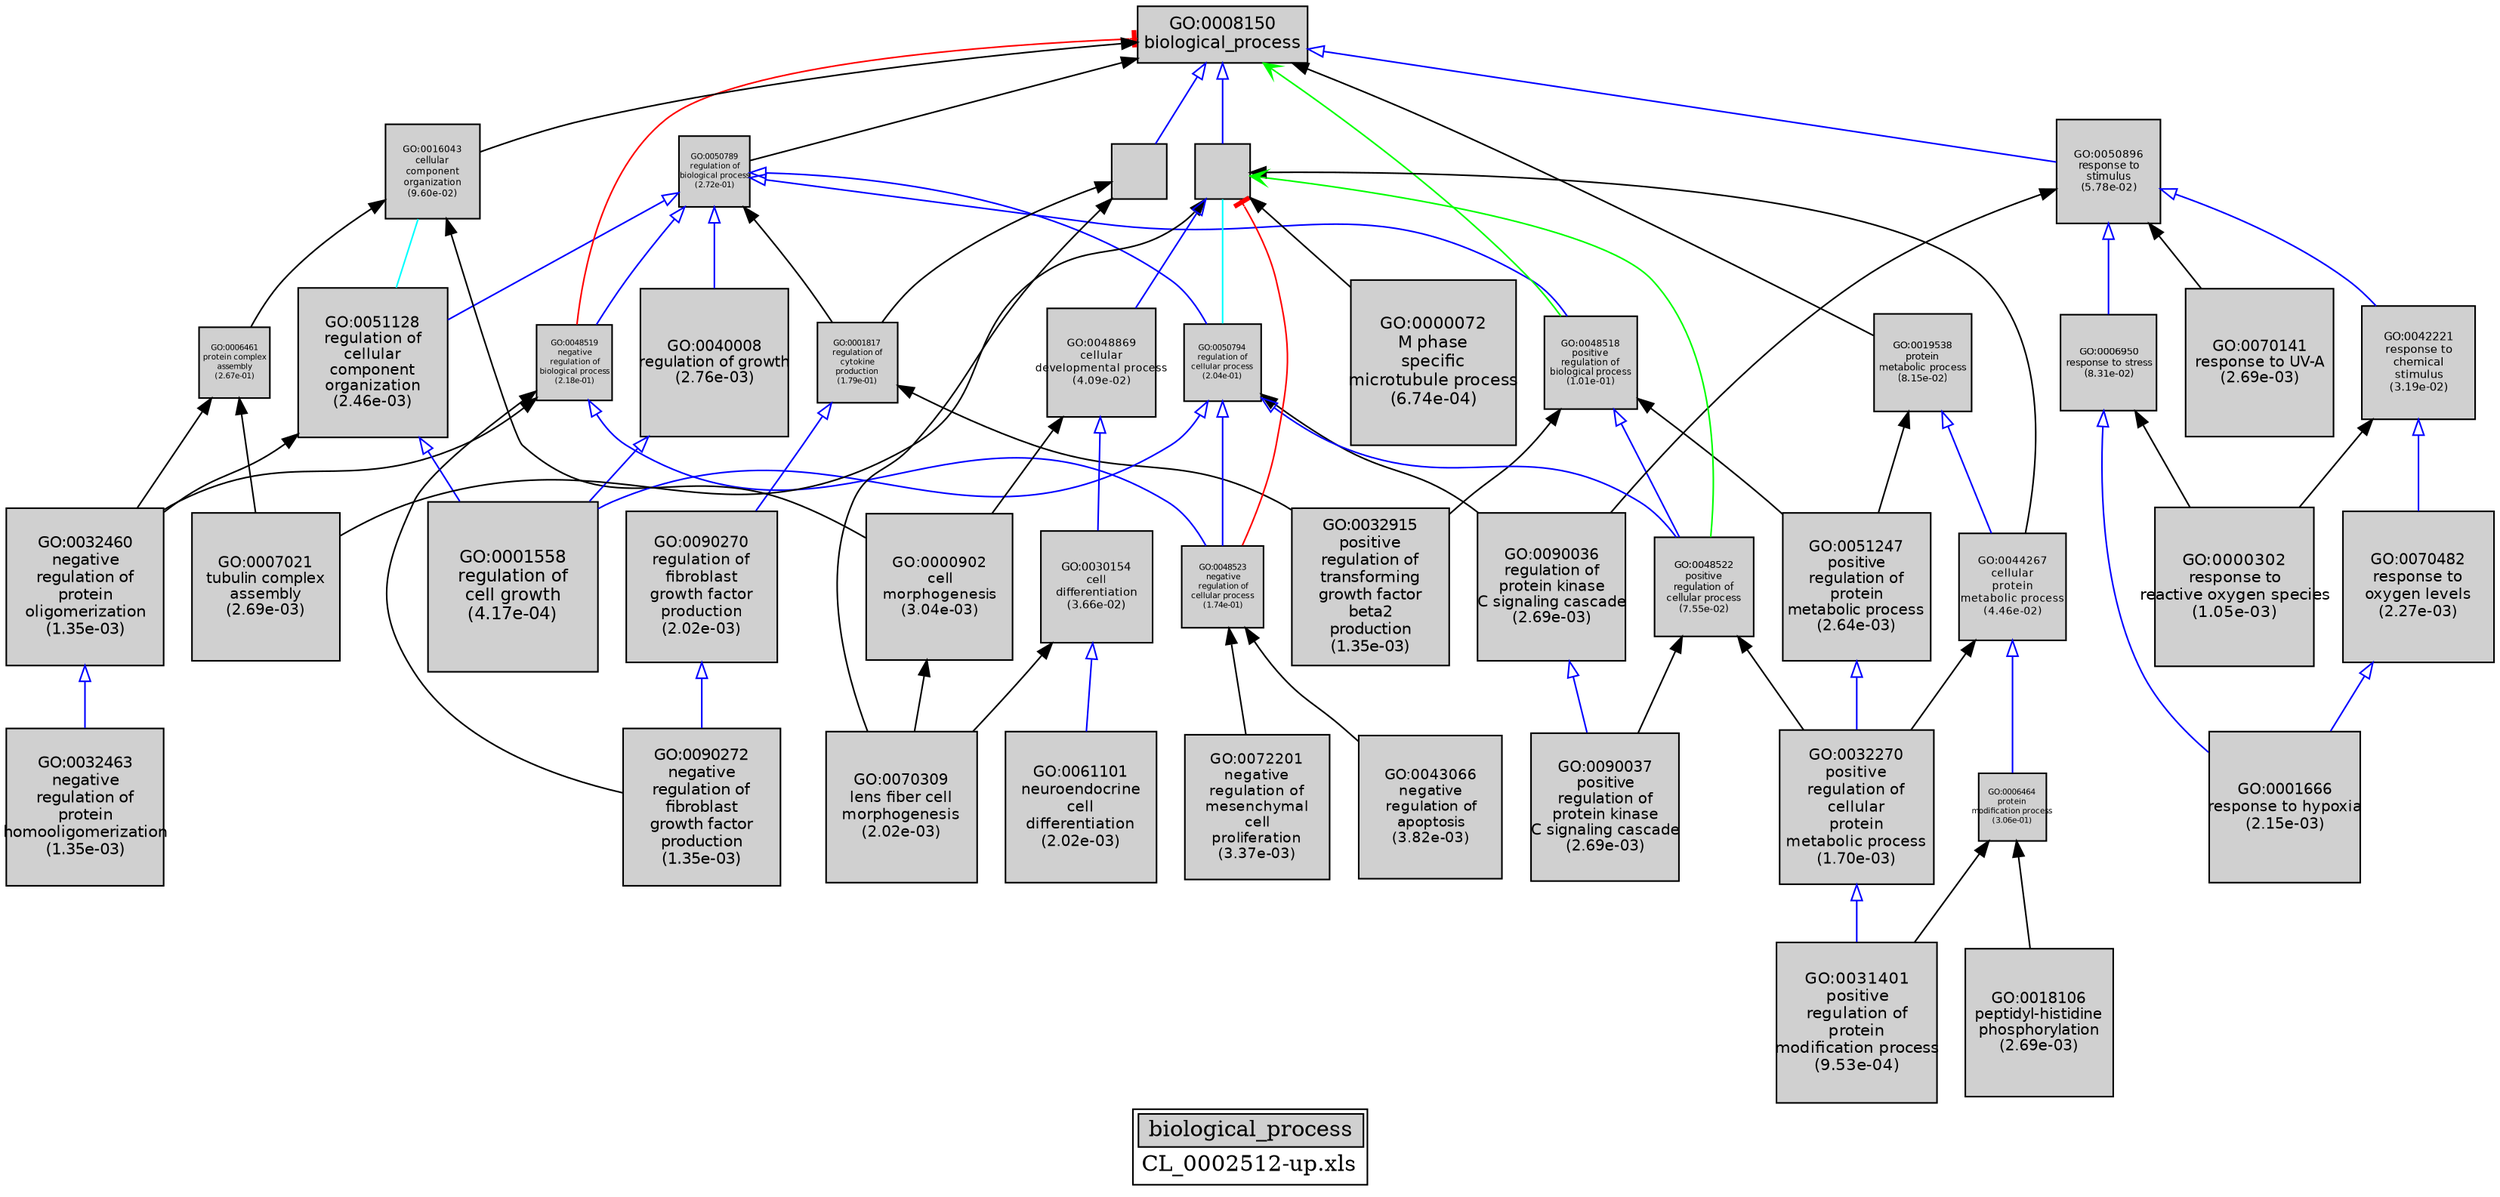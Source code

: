 digraph "biological_process" {
graph [ bgcolor = "#FFFFFF", label = <<TABLE COLOR="black" BGCOLOR="white"><TR><TD COLSPAN="2" BGCOLOR="#D0D0D0"><FONT COLOR="black">biological_process</FONT></TD></TR><TR><TD BORDER="0">CL_0002512-up.xls</TD></TR></TABLE>> ];
node [ fontname = "Helvetica" ];

subgraph "nodes" {

node [ style = "filled", fixedsize = "true", width = 1, shape = "box", fontsize = 9, fillcolor = "#D0D0D0", fontcolor = "black", color = "black" ];

"GO:0050789" [ URL = "#GO:0050789", label = <<TABLE BORDER="0"><TR><TD>GO:0050789<BR/>regulation of<BR/>biological process<BR/>(2.72e-01)</TD></TR></TABLE>>, width = 0.620183295862, shape = "box", fontsize = 5.0, height = 0.620183295862 ];
"GO:0048519" [ URL = "#GO:0048519", label = <<TABLE BORDER="0"><TR><TD>GO:0048519<BR/>negative<BR/>regulation of<BR/>biological process<BR/>(2.18e-01)</TD></TR></TABLE>>, width = 0.669764066428, shape = "box", fontsize = 5.0, height = 0.669764066428 ];
"GO:0070309" [ URL = "#GO:0070309", label = <<TABLE BORDER="0"><TR><TD>GO:0070309<BR/>lens fiber cell<BR/>morphogenesis<BR/>(2.02e-03)</TD></TR></TABLE>>, width = 1.34015167572, shape = "box", fontsize = 9.64909206519, height = 1.34015167572 ];
"GO:0090037" [ URL = "#GO:0090037", label = <<TABLE BORDER="0"><TR><TD>GO:0090037<BR/>positive<BR/>regulation of<BR/>protein kinase<BR/>C signaling cascade<BR/>(2.69e-03)</TD></TR></TABLE>>, width = 1.30892417398, shape = "box", fontsize = 9.42425405265, height = 1.30892417398 ];
"GO:0031401" [ URL = "#GO:0031401", label = <<TABLE BORDER="0"><TR><TD>GO:0031401<BR/>positive<BR/>regulation of<BR/>protein<BR/>modification process<BR/>(9.53e-04)</TD></TR></TABLE>>, width = 1.41851206933, shape = "box", fontsize = 10.2132868992, height = 1.41851206933 ];
"GO:0032915" [ URL = "#GO:0032915", label = <<TABLE BORDER="0"><TR><TD>GO:0032915<BR/>positive<BR/>regulation of<BR/>transforming<BR/>growth factor<BR/>beta2<BR/>production<BR/>(1.35e-03)</TD></TR></TABLE>>, width = 1.38298055271, shape = "box", fontsize = 9.95745997952, height = 1.38298055271 ];
"GO:0001817" [ URL = "#GO:0001817", label = <<TABLE BORDER="0"><TR><TD>GO:0001817<BR/>regulation of<BR/>cytokine<BR/>production<BR/>(1.79e-01)</TD></TR></TABLE>>, width = 0.711259798189, shape = "box", fontsize = 5.12107054696, height = 0.711259798189 ];
"GO:0000302" [ URL = "#GO:0000302", label = <<TABLE BORDER="0"><TR><TD>GO:0000302<BR/>response to<BR/>reactive oxygen species<BR/>(1.05e-03)</TD></TR></TABLE>>, width = 1.40898130075, shape = "box", fontsize = 10.1446653654, height = 1.40898130075 ];
"GO:0051247" [ URL = "#GO:0051247", label = <<TABLE BORDER="0"><TR><TD>GO:0051247<BR/>positive<BR/>regulation of<BR/>protein<BR/>metabolic process<BR/>(2.64e-03)</TD></TR></TABLE>>, width = 1.31102242393, shape = "box", fontsize = 9.43936145231, height = 1.31102242393 ];
"GO:0016043" [ URL = "#GO:0016043", label = <<TABLE BORDER="0"><TR><TD>GO:0016043<BR/>cellular<BR/>component<BR/>organization<BR/>(9.60e-02)</TD></TR></TABLE>>, width = 0.827468545046, shape = "box", fontsize = 5.95777352433, height = 0.827468545046 ];
"GO:0043066" [ URL = "#GO:0043066", label = <<TABLE BORDER="0"><TR><TD>GO:0043066<BR/>negative<BR/>regulation of<BR/>apoptosis<BR/>(3.82e-03)</TD></TR></TABLE>>, width = 1.26983518013, shape = "box", fontsize = 9.1428132969, height = 1.26983518013 ];
"GO:0018106" [ URL = "#GO:0018106", label = <<TABLE BORDER="0"><TR><TD>GO:0018106<BR/>peptidyl-histidine<BR/>phosphorylation<BR/>(2.69e-03)</TD></TR></TABLE>>, width = 1.30892417398, shape = "box", fontsize = 9.42425405265, height = 1.30892417398 ];
"GO:0040008" [ URL = "#GO:0040008", label = <<TABLE BORDER="0"><TR><TD>GO:0040008<BR/>regulation of growth<BR/>(2.76e-03)</TD></TR></TABLE>>, width = 1.30606659835, shape = "box", fontsize = 9.40367950815, height = 1.30606659835 ];
"GO:0032460" [ URL = "#GO:0032460", label = <<TABLE BORDER="0"><TR><TD>GO:0032460<BR/>negative<BR/>regulation of<BR/>protein<BR/>oligomerization<BR/>(1.35e-03)</TD></TR></TABLE>>, width = 1.38298055271, shape = "box", fontsize = 9.95745997952, height = 1.38298055271 ];
"GO:0042221" [ URL = "#GO:0042221", label = <<TABLE BORDER="0"><TR><TD>GO:0042221<BR/>response to<BR/>chemical<BR/>stimulus<BR/>(3.19e-02)</TD></TR></TABLE>>, width = 1.00102137914, shape = "box", fontsize = 7.2073539298, height = 1.00102137914 ];
"GO:0070141" [ URL = "#GO:0070141", label = <<TABLE BORDER="0"><TR><TD>GO:0070141<BR/>response to UV-A<BR/>(2.69e-03)</TD></TR></TABLE>>, width = 1.30892417398, shape = "box", fontsize = 9.42425405265, height = 1.30892417398 ];
"GO:0019538" [ URL = "#GO:0019538", label = <<TABLE BORDER="0"><TR><TD>GO:0019538<BR/>protein<BR/>metabolic process<BR/>(8.15e-02)</TD></TR></TABLE>>, width = 0.855437078672, shape = "box", fontsize = 6.15914696644, height = 0.855437078672 ];
"GO:0051128" [ URL = "#GO:0051128", label = <<TABLE BORDER="0"><TR><TD>GO:0051128<BR/>regulation of<BR/>cellular<BR/>component<BR/>organization<BR/>(2.46e-03)</TD></TR></TABLE>>, width = 1.31894636891, shape = "box", fontsize = 9.49641385614, height = 1.31894636891 ];
"GO:0032463" [ URL = "#GO:0032463", label = <<TABLE BORDER="0"><TR><TD>GO:0032463<BR/>negative<BR/>regulation of<BR/>protein<BR/>homooligomerization<BR/>(1.35e-03)</TD></TR></TABLE>>, width = 1.38298055271, shape = "box", fontsize = 9.95745997952, height = 1.38298055271 ];
"GO:0048523" [ URL = "#GO:0048523", label = <<TABLE BORDER="0"><TR><TD>GO:0048523<BR/>negative<BR/>regulation of<BR/>cellular process<BR/>(1.74e-01)</TD></TR></TABLE>>, width = 0.716297685796, shape = "box", fontsize = 5.15734333773, height = 0.716297685796 ];
"GO:0001666" [ URL = "#GO:0001666", label = <<TABLE BORDER="0"><TR><TD>GO:0001666<BR/>response to hypoxia<BR/>(2.15e-03)</TD></TR></TABLE>>, width = 1.33343647894, shape = "box", fontsize = 9.60074264838, height = 1.33343647894 ];
"GO:0090270" [ URL = "#GO:0090270", label = <<TABLE BORDER="0"><TR><TD>GO:0090270<BR/>regulation of<BR/>fibroblast<BR/>growth factor<BR/>production<BR/>(2.02e-03)</TD></TR></TABLE>>, width = 1.34015167572, shape = "box", fontsize = 9.64909206519, height = 1.34015167572 ];
"GO:0006950" [ URL = "#GO:0006950", label = <<TABLE BORDER="0"><TR><TD>GO:0006950<BR/>response to stress<BR/>(8.31e-02)</TD></TR></TABLE>>, width = 0.852156693305, shape = "box", fontsize = 6.1355281918, height = 0.852156693305 ];
"GO:0090272" [ URL = "#GO:0090272", label = <<TABLE BORDER="0"><TR><TD>GO:0090272<BR/>negative<BR/>regulation of<BR/>fibroblast<BR/>growth factor<BR/>production<BR/>(1.35e-03)</TD></TR></TABLE>>, width = 1.38298055271, shape = "box", fontsize = 9.95745997952, height = 1.38298055271 ];
"GO:0000072" [ URL = "#GO:0000072", label = <<TABLE BORDER="0"><TR><TD>GO:0000072<BR/>M phase<BR/>specific<BR/>microtubule process<BR/>(6.74e-04)</TD></TR></TABLE>>, width = 1.45329804848, shape = "box", fontsize = 10.4637459491, height = 1.45329804848 ];
"GO:0048518" [ URL = "#GO:0048518", label = <<TABLE BORDER="0"><TR><TD>GO:0048518<BR/>positive<BR/>regulation of<BR/>biological process<BR/>(1.01e-01)</TD></TR></TABLE>>, width = 0.817821864038, shape = "box", fontsize = 5.88831742107, height = 0.817821864038 ];
"GO:0090036" [ URL = "#GO:0090036", label = <<TABLE BORDER="0"><TR><TD>GO:0090036<BR/>regulation of<BR/>protein kinase<BR/>C signaling cascade<BR/>(2.69e-03)</TD></TR></TABLE>>, width = 1.30892417398, shape = "box", fontsize = 9.42425405265, height = 1.30892417398 ];
"GO:0001558" [ URL = "#GO:0001558", label = <<TABLE BORDER="0"><TR><TD>GO:0001558<BR/>regulation of<BR/>cell growth<BR/>(4.17e-04)</TD></TR></TABLE>>, width = 1.5, shape = "box", fontsize = 10.8, height = 1.5 ];
"GO:0000902" [ URL = "#GO:0000902", label = <<TABLE BORDER="0"><TR><TD>GO:0000902<BR/>cell<BR/>morphogenesis<BR/>(3.04e-03)</TD></TR></TABLE>>, width = 1.29565781675, shape = "box", fontsize = 9.3287362806, height = 1.29565781675 ];
"GO:0030154" [ URL = "#GO:0030154", label = <<TABLE BORDER="0"><TR><TD>GO:0030154<BR/>cell<BR/>differentiation<BR/>(3.66e-02)</TD></TR></TABLE>>, width = 0.980767478522, shape = "box", fontsize = 7.06152584536, height = 0.980767478522 ];
"GO:0007021" [ URL = "#GO:0007021", label = <<TABLE BORDER="0"><TR><TD>GO:0007021<BR/>tubulin complex<BR/>assembly<BR/>(2.69e-03)</TD></TR></TABLE>>, width = 1.30892417398, shape = "box", fontsize = 9.42425405265, height = 1.30892417398 ];
"GO:0050896" [ URL = "#GO:0050896", label = <<TABLE BORDER="0"><TR><TD>GO:0050896<BR/>response to<BR/>stimulus<BR/>(5.78e-02)</TD></TR></TABLE>>, width = 0.911472200573, shape = "box", fontsize = 6.56259984413, height = 0.911472200573 ];
"GO:0050794" [ URL = "#GO:0050794", label = <<TABLE BORDER="0"><TR><TD>GO:0050794<BR/>regulation of<BR/>cellular process<BR/>(2.04e-01)</TD></TR></TABLE>>, width = 0.683291402402, shape = "box", fontsize = 5.0, height = 0.683291402402 ];
"GO:0006461" [ URL = "#GO:0006461", label = <<TABLE BORDER="0"><TR><TD>GO:0006461<BR/>protein complex<BR/>assembly<BR/>(2.67e-01)</TD></TR></TABLE>>, width = 0.624911323355, shape = "box", fontsize = 5.0, height = 0.624911323355 ];
"GO:0032501" [ URL = "#GO:0032501", label = "", width = 0.481386300879, shape = "box", height = 0.481386300879 ];
"GO:0008150" [ URL = "#GO:0008150", label = <<TABLE BORDER="0"><TR><TD>GO:0008150<BR/>biological_process</TD></TR></TABLE>>, width = 1.5, shape = "box", fontsize = 10.8 ];
"GO:0006464" [ URL = "#GO:0006464", label = <<TABLE BORDER="0"><TR><TD>GO:0006464<BR/>protein<BR/>modification process<BR/>(3.06e-01)</TD></TR></TABLE>>, width = 0.592682626366, shape = "box", fontsize = 5.0, height = 0.592682626366 ];
"GO:0061101" [ URL = "#GO:0061101", label = <<TABLE BORDER="0"><TR><TD>GO:0061101<BR/>neuroendocrine<BR/>cell<BR/>differentiation<BR/>(2.02e-03)</TD></TR></TABLE>>, width = 1.34015167572, shape = "box", fontsize = 9.64909206519, height = 1.34015167572 ];
"GO:0032270" [ URL = "#GO:0032270", label = <<TABLE BORDER="0"><TR><TD>GO:0032270<BR/>positive<BR/>regulation of<BR/>cellular<BR/>protein<BR/>metabolic process<BR/>(1.70e-03)</TD></TR></TABLE>>, width = 1.35881982244, shape = "box", fontsize = 9.78350272154, height = 1.35881982244 ];
"GO:0044267" [ URL = "#GO:0044267", label = <<TABLE BORDER="0"><TR><TD>GO:0044267<BR/>cellular<BR/>protein<BR/>metabolic process<BR/>(4.46e-02)</TD></TR></TABLE>>, width = 0.951381804221, shape = "box", fontsize = 6.84994899039, height = 0.951381804221 ];
"GO:0048522" [ URL = "#GO:0048522", label = <<TABLE BORDER="0"><TR><TD>GO:0048522<BR/>positive<BR/>regulation of<BR/>cellular process<BR/>(7.55e-02)</TD></TR></TABLE>>, width = 0.868234108534, shape = "box", fontsize = 6.25128558145, height = 0.868234108534 ];
"GO:0070482" [ URL = "#GO:0070482", label = <<TABLE BORDER="0"><TR><TD>GO:0070482<BR/>response to<BR/>oxygen levels<BR/>(2.27e-03)</TD></TR></TABLE>>, width = 1.32742917638, shape = "box", fontsize = 9.55749006993, height = 1.32742917638 ];
"GO:0048869" [ URL = "#GO:0048869", label = <<TABLE BORDER="0"><TR><TD>GO:0048869<BR/>cellular<BR/>developmental process<BR/>(4.09e-02)</TD></TR></TABLE>>, width = 0.964512525881, shape = "box", fontsize = 6.94449018635, height = 0.964512525881 ];
"GO:0009987" [ URL = "#GO:0009987", label = "", width = 0.490833964452, shape = "box", height = 0.490833964452 ];
"GO:0072201" [ URL = "#GO:0072201", label = <<TABLE BORDER="0"><TR><TD>GO:0072201<BR/>negative<BR/>regulation of<BR/>mesenchymal<BR/>cell<BR/>proliferation<BR/>(3.37e-03)</TD></TR></TABLE>>, width = 1.28418703355, shape = "box", fontsize = 9.24614664158, height = 1.28418703355 ];
}
subgraph "edges" {


edge [ dir = "back", weight = 1 ];
subgraph "regulates" {


edge [ color = "cyan", arrowtail = "none" ];
subgraph "positive" {


edge [ color = "green", arrowtail = "vee" ];
"GO:0009987" -> "GO:0048522";
"GO:0008150" -> "GO:0048518";
}
subgraph "negative" {


edge [ color = "red", arrowtail = "tee" ];
"GO:0008150" -> "GO:0048519";
"GO:0009987" -> "GO:0048523";
}
"GO:0009987" -> "GO:0050794";
"GO:0016043" -> "GO:0051128";
}
subgraph "part_of" {


edge [ color = "purple", arrowtail = "diamond", weight = 2.5 ];
}
subgraph "is_a" {


edge [ color = "blue", arrowtail = "empty", weight = 5.0 ];
"GO:0090270" -> "GO:0090272";
"GO:0032270" -> "GO:0031401";
"GO:0009987" -> "GO:0048869";
"GO:0030154" -> "GO:0061101";
"GO:0050789" -> "GO:0048519";
"GO:0050794" -> "GO:0048522";
"GO:0050794" -> "GO:0048523";
"GO:0090036" -> "GO:0090037";
"GO:0050789" -> "GO:0050794";
"GO:0042221" -> "GO:0070482";
"GO:0008150" -> "GO:0050896";
"GO:0008150" -> "GO:0032501";
"GO:0032460" -> "GO:0032463";
"GO:0001817" -> "GO:0090270";
"GO:0050789" -> "GO:0048518";
"GO:0008150" -> "GO:0009987";
"GO:0050794" -> "GO:0001558";
"GO:0006950" -> "GO:0001666";
"GO:0019538" -> "GO:0044267";
"GO:0048869" -> "GO:0030154";
"GO:0050896" -> "GO:0042221";
"GO:0050789" -> "GO:0051128";
"GO:0051247" -> "GO:0032270";
"GO:0040008" -> "GO:0001558";
"GO:0044267" -> "GO:0006464";
"GO:0048519" -> "GO:0048523";
"GO:0051128" -> "GO:0001558";
"GO:0048518" -> "GO:0048522";
"GO:0050896" -> "GO:0006950";
"GO:0050789" -> "GO:0040008";
"GO:0070482" -> "GO:0001666";
}
"GO:0006461" -> "GO:0007021";
"GO:0048518" -> "GO:0032915";
"GO:0048523" -> "GO:0043066";
"GO:0051128" -> "GO:0032460";
"GO:0032501" -> "GO:0070309";
"GO:0050794" -> "GO:0090036";
"GO:0006464" -> "GO:0018106";
"GO:0019538" -> "GO:0051247";
"GO:0001817" -> "GO:0032915";
"GO:0016043" -> "GO:0006461";
"GO:0008150" -> "GO:0019538";
"GO:0050896" -> "GO:0090036";
"GO:0048522" -> "GO:0032270";
"GO:0032501" -> "GO:0001817";
"GO:0044267" -> "GO:0032270";
"GO:0050896" -> "GO:0070141";
"GO:0030154" -> "GO:0070309";
"GO:0048518" -> "GO:0051247";
"GO:0009987" -> "GO:0007021";
"GO:0009987" -> "GO:0000072";
"GO:0009987" -> "GO:0044267";
"GO:0048522" -> "GO:0090037";
"GO:0006461" -> "GO:0032460";
"GO:0048523" -> "GO:0072201";
"GO:0042221" -> "GO:0000302";
"GO:0008150" -> "GO:0016043";
"GO:0006950" -> "GO:0000302";
"GO:0006464" -> "GO:0031401";
"GO:0048519" -> "GO:0090272";
"GO:0048519" -> "GO:0032460";
"GO:0016043" -> "GO:0000902";
"GO:0048869" -> "GO:0000902";
"GO:0050789" -> "GO:0001817";
"GO:0008150" -> "GO:0050789";
"GO:0000902" -> "GO:0070309";
}
}
